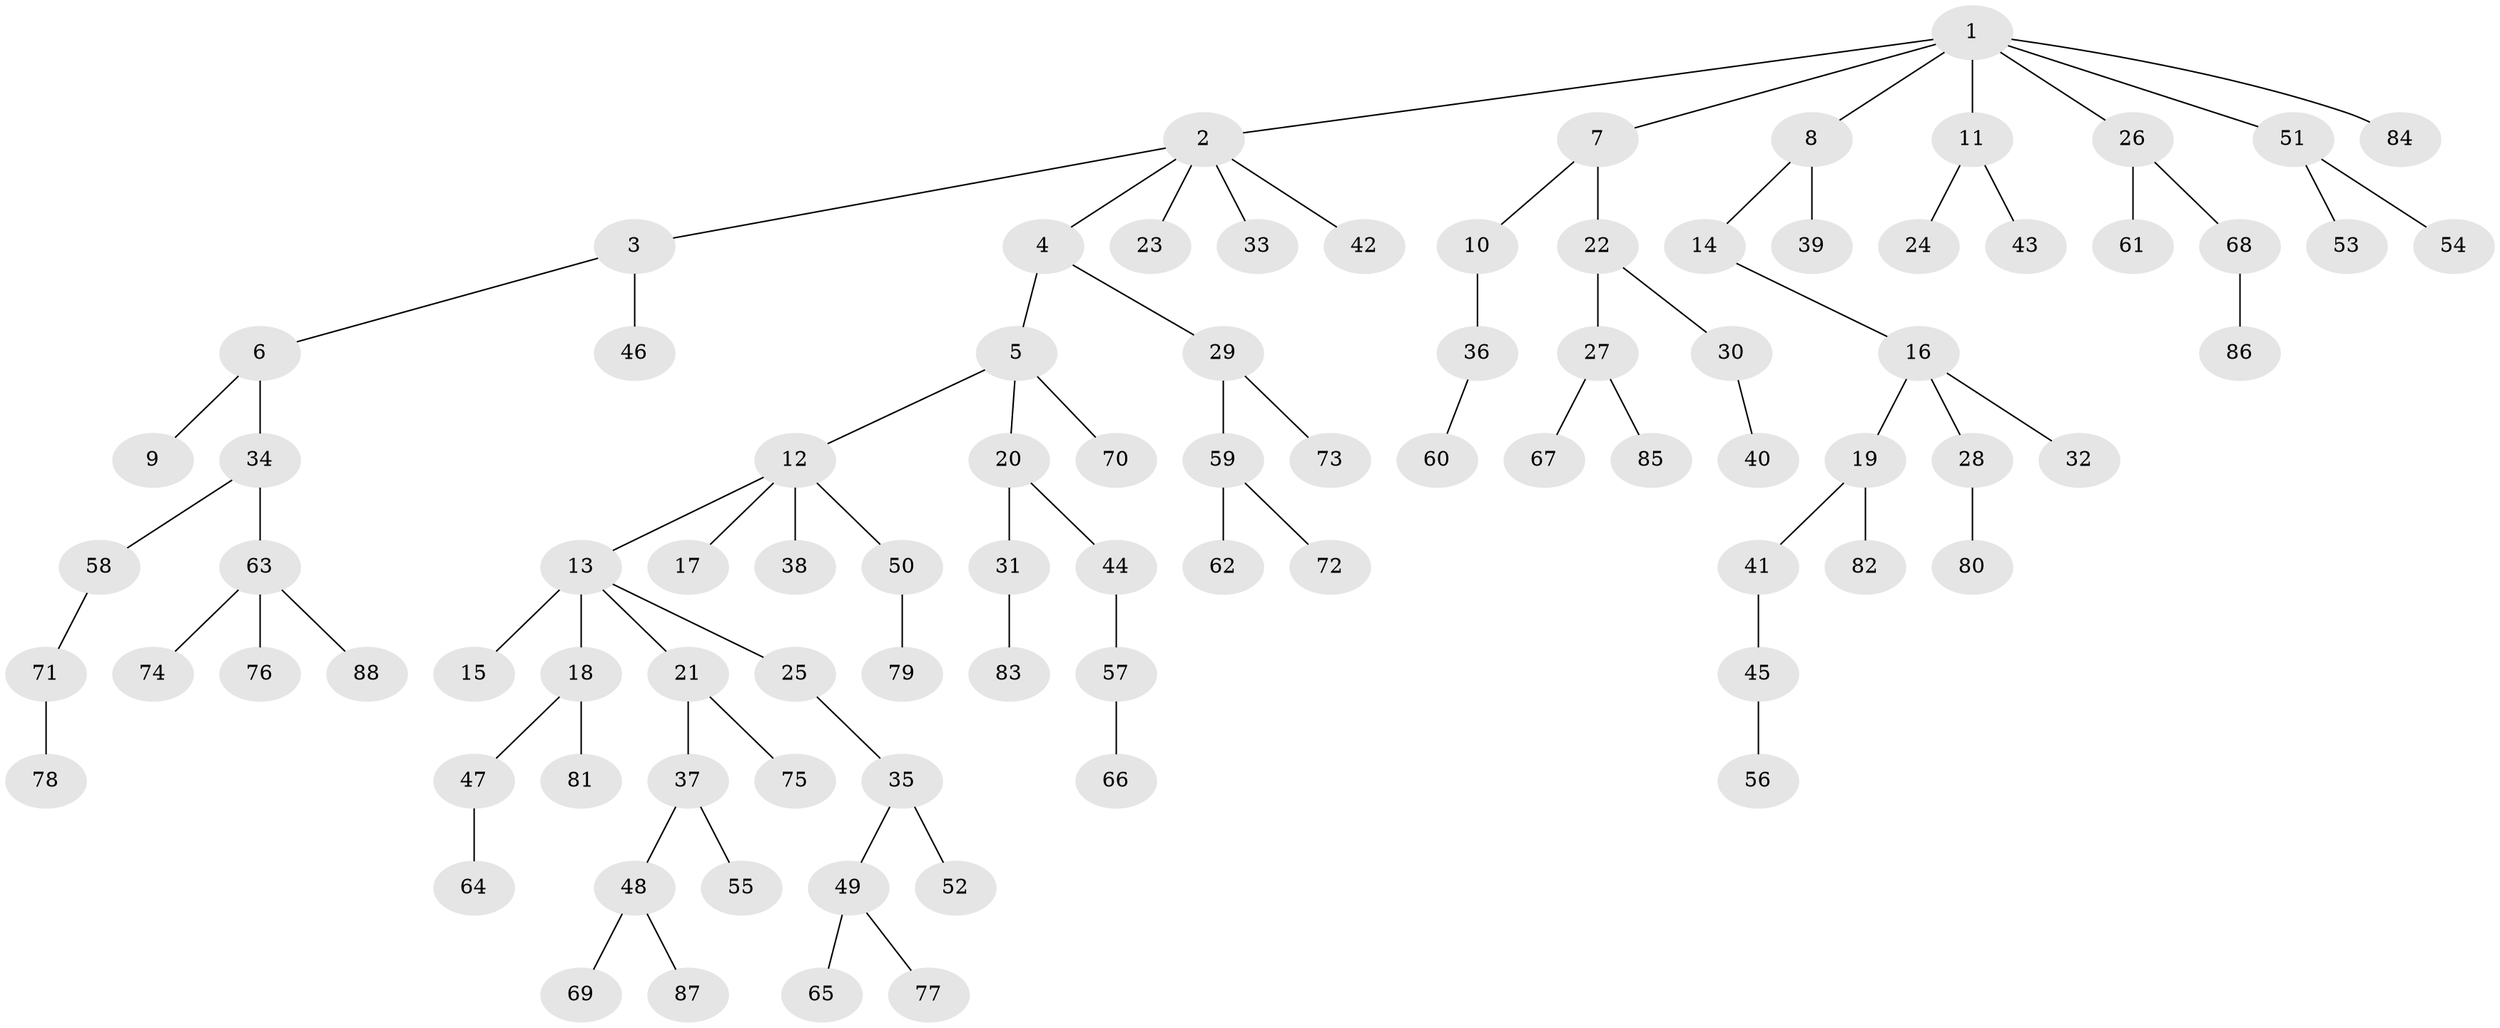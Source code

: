 // coarse degree distribution, {6: 0.018867924528301886, 5: 0.018867924528301886, 2: 0.41509433962264153, 3: 0.1320754716981132, 4: 0.03773584905660377, 1: 0.37735849056603776}
// Generated by graph-tools (version 1.1) at 2025/51/03/04/25 22:51:57]
// undirected, 88 vertices, 87 edges
graph export_dot {
  node [color=gray90,style=filled];
  1;
  2;
  3;
  4;
  5;
  6;
  7;
  8;
  9;
  10;
  11;
  12;
  13;
  14;
  15;
  16;
  17;
  18;
  19;
  20;
  21;
  22;
  23;
  24;
  25;
  26;
  27;
  28;
  29;
  30;
  31;
  32;
  33;
  34;
  35;
  36;
  37;
  38;
  39;
  40;
  41;
  42;
  43;
  44;
  45;
  46;
  47;
  48;
  49;
  50;
  51;
  52;
  53;
  54;
  55;
  56;
  57;
  58;
  59;
  60;
  61;
  62;
  63;
  64;
  65;
  66;
  67;
  68;
  69;
  70;
  71;
  72;
  73;
  74;
  75;
  76;
  77;
  78;
  79;
  80;
  81;
  82;
  83;
  84;
  85;
  86;
  87;
  88;
  1 -- 2;
  1 -- 7;
  1 -- 8;
  1 -- 11;
  1 -- 26;
  1 -- 51;
  1 -- 84;
  2 -- 3;
  2 -- 4;
  2 -- 23;
  2 -- 33;
  2 -- 42;
  3 -- 6;
  3 -- 46;
  4 -- 5;
  4 -- 29;
  5 -- 12;
  5 -- 20;
  5 -- 70;
  6 -- 9;
  6 -- 34;
  7 -- 10;
  7 -- 22;
  8 -- 14;
  8 -- 39;
  10 -- 36;
  11 -- 24;
  11 -- 43;
  12 -- 13;
  12 -- 17;
  12 -- 38;
  12 -- 50;
  13 -- 15;
  13 -- 18;
  13 -- 21;
  13 -- 25;
  14 -- 16;
  16 -- 19;
  16 -- 28;
  16 -- 32;
  18 -- 47;
  18 -- 81;
  19 -- 41;
  19 -- 82;
  20 -- 31;
  20 -- 44;
  21 -- 37;
  21 -- 75;
  22 -- 27;
  22 -- 30;
  25 -- 35;
  26 -- 61;
  26 -- 68;
  27 -- 67;
  27 -- 85;
  28 -- 80;
  29 -- 59;
  29 -- 73;
  30 -- 40;
  31 -- 83;
  34 -- 58;
  34 -- 63;
  35 -- 49;
  35 -- 52;
  36 -- 60;
  37 -- 48;
  37 -- 55;
  41 -- 45;
  44 -- 57;
  45 -- 56;
  47 -- 64;
  48 -- 69;
  48 -- 87;
  49 -- 65;
  49 -- 77;
  50 -- 79;
  51 -- 53;
  51 -- 54;
  57 -- 66;
  58 -- 71;
  59 -- 62;
  59 -- 72;
  63 -- 74;
  63 -- 76;
  63 -- 88;
  68 -- 86;
  71 -- 78;
}
